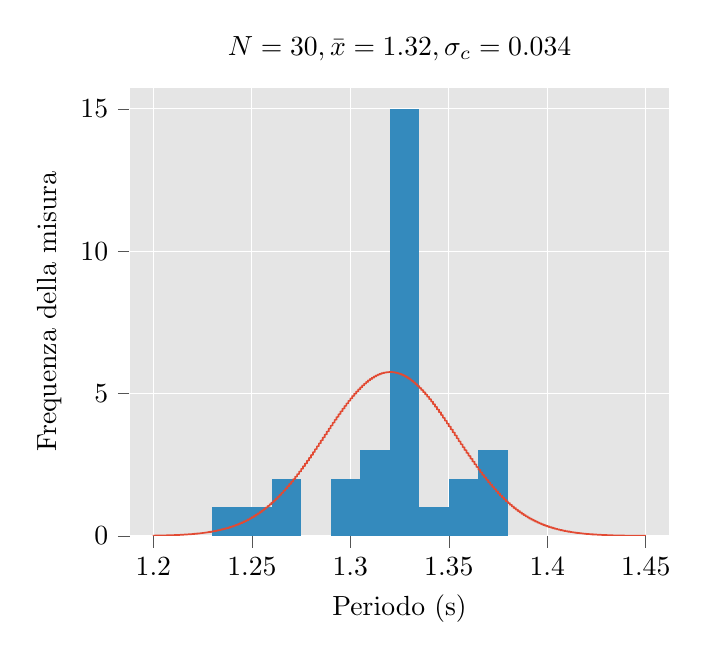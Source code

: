% This file was created by tikzplotlib v0.9.1.
\begin{tikzpicture}

\definecolor{color0}{rgb}{0.204,0.541,0.741}
\definecolor{color1}{rgb}{0.886,0.29,0.2}

\begin{axis}[
axis background/.style={fill=white!89.804!black},
axis line style={white},
tick align=outside,
tick pos=left,
title={\(\displaystyle N=30, \bar{x}=1.32, \sigma_c=0.034\)},
x grid style={white},
xlabel={Periodo (s)},
xmajorgrids,
xmin=1.188, xmax=1.462,
xtick style={color=white!33.333!black},
y grid style={white},
ylabel={Frequenza della misura},
ymajorgrids,
ymin=0, ymax=15.75,
ytick style={color=white!33.333!black}
]
\draw[draw=none,fill=color0,very thin] (axis cs:1.23,0) rectangle (axis cs:1.245,1);
\draw[draw=none,fill=color0,very thin] (axis cs:1.245,0) rectangle (axis cs:1.26,1);
\draw[draw=none,fill=color0,very thin] (axis cs:1.26,0) rectangle (axis cs:1.275,2);
\draw[draw=none,fill=color0,very thin] (axis cs:1.275,0) rectangle (axis cs:1.29,0);
\draw[draw=none,fill=color0,very thin] (axis cs:1.29,0) rectangle (axis cs:1.305,2);
\draw[draw=none,fill=color0,very thin] (axis cs:1.305,0) rectangle (axis cs:1.32,3);
\draw[draw=none,fill=color0,very thin] (axis cs:1.32,0) rectangle (axis cs:1.335,15);
\draw[draw=none,fill=color0,very thin] (axis cs:1.335,0) rectangle (axis cs:1.35,1);
\draw[draw=none,fill=color0,very thin] (axis cs:1.35,0) rectangle (axis cs:1.365,2);
\draw[draw=none,fill=color0,very thin] (axis cs:1.365,0) rectangle (axis cs:1.38,3);
\addplot [semithick, color1]
table {%
1.2 0.009
1.2 0.01
1.201 0.01
1.201 0.01
1.201 0.01
1.201 0.011
1.202 0.011
1.202 0.011
1.202 0.012
1.202 0.012
1.203 0.012
1.203 0.013
1.203 0.013
1.203 0.013
1.204 0.014
1.204 0.014
1.204 0.014
1.204 0.015
1.205 0.015
1.205 0.015
1.205 0.016
1.205 0.016
1.206 0.017
1.206 0.017
1.206 0.017
1.206 0.018
1.207 0.018
1.207 0.019
1.207 0.019
1.207 0.02
1.208 0.02
1.208 0.021
1.208 0.021
1.208 0.022
1.209 0.022
1.209 0.023
1.209 0.024
1.209 0.024
1.21 0.025
1.21 0.025
1.21 0.026
1.21 0.027
1.211 0.027
1.211 0.028
1.211 0.029
1.211 0.029
1.212 0.03
1.212 0.031
1.212 0.032
1.212 0.032
1.213 0.033
1.213 0.034
1.213 0.035
1.213 0.036
1.214 0.037
1.214 0.037
1.214 0.038
1.214 0.039
1.215 0.04
1.215 0.041
1.215 0.042
1.215 0.043
1.216 0.044
1.216 0.045
1.216 0.046
1.216 0.047
1.217 0.048
1.217 0.049
1.217 0.051
1.217 0.052
1.218 0.053
1.218 0.054
1.218 0.055
1.218 0.057
1.219 0.058
1.219 0.059
1.219 0.061
1.219 0.062
1.22 0.063
1.22 0.065
1.22 0.066
1.22 0.068
1.221 0.069
1.221 0.071
1.221 0.073
1.221 0.074
1.222 0.076
1.222 0.077
1.222 0.079
1.222 0.081
1.223 0.083
1.223 0.085
1.223 0.086
1.223 0.088
1.224 0.09
1.224 0.092
1.224 0.094
1.224 0.096
1.225 0.098
1.225 0.1
1.225 0.102
1.225 0.105
1.226 0.107
1.226 0.109
1.226 0.111
1.226 0.114
1.227 0.116
1.227 0.119
1.227 0.121
1.227 0.124
1.228 0.126
1.228 0.129
1.228 0.132
1.228 0.134
1.229 0.137
1.229 0.14
1.229 0.143
1.229 0.146
1.23 0.149
1.23 0.152
1.23 0.155
1.23 0.158
1.231 0.161
1.231 0.164
1.231 0.168
1.231 0.171
1.232 0.174
1.232 0.178
1.232 0.181
1.232 0.185
1.233 0.189
1.233 0.192
1.233 0.196
1.233 0.2
1.234 0.204
1.234 0.208
1.234 0.212
1.234 0.216
1.235 0.22
1.235 0.224
1.235 0.228
1.235 0.233
1.236 0.237
1.236 0.242
1.236 0.246
1.236 0.251
1.237 0.256
1.237 0.26
1.237 0.265
1.237 0.27
1.238 0.275
1.238 0.28
1.238 0.286
1.238 0.291
1.239 0.296
1.239 0.302
1.239 0.307
1.239 0.313
1.24 0.318
1.24 0.324
1.24 0.33
1.24 0.336
1.241 0.342
1.241 0.348
1.241 0.354
1.241 0.36
1.242 0.367
1.242 0.373
1.242 0.38
1.242 0.386
1.243 0.393
1.243 0.4
1.243 0.407
1.243 0.414
1.244 0.421
1.244 0.428
1.244 0.436
1.244 0.443
1.245 0.451
1.245 0.458
1.245 0.466
1.245 0.474
1.246 0.482
1.246 0.49
1.246 0.498
1.246 0.506
1.247 0.515
1.247 0.523
1.247 0.532
1.247 0.54
1.248 0.549
1.248 0.558
1.248 0.567
1.248 0.576
1.249 0.586
1.249 0.595
1.249 0.604
1.249 0.614
1.25 0.624
1.25 0.634
1.25 0.644
1.25 0.654
1.251 0.664
1.251 0.674
1.251 0.685
1.251 0.695
1.252 0.706
1.252 0.717
1.252 0.728
1.252 0.739
1.253 0.75
1.253 0.762
1.253 0.773
1.253 0.785
1.254 0.796
1.254 0.808
1.254 0.82
1.254 0.832
1.255 0.845
1.255 0.857
1.255 0.87
1.255 0.882
1.256 0.895
1.256 0.908
1.256 0.921
1.256 0.934
1.257 0.948
1.257 0.961
1.257 0.975
1.257 0.989
1.258 1.002
1.258 1.016
1.258 1.031
1.258 1.045
1.259 1.059
1.259 1.074
1.259 1.089
1.259 1.104
1.26 1.119
1.26 1.134
1.26 1.149
1.26 1.165
1.261 1.18
1.261 1.196
1.261 1.212
1.261 1.228
1.262 1.244
1.262 1.26
1.262 1.277
1.262 1.293
1.263 1.31
1.263 1.327
1.263 1.344
1.263 1.361
1.264 1.378
1.264 1.396
1.264 1.413
1.264 1.431
1.265 1.449
1.265 1.467
1.265 1.485
1.265 1.503
1.266 1.522
1.266 1.54
1.266 1.559
1.266 1.578
1.267 1.597
1.267 1.616
1.267 1.635
1.267 1.655
1.268 1.674
1.268 1.694
1.268 1.714
1.268 1.734
1.269 1.754
1.269 1.774
1.269 1.794
1.269 1.815
1.27 1.835
1.27 1.856
1.27 1.877
1.27 1.898
1.271 1.919
1.271 1.94
1.271 1.962
1.271 1.983
1.272 2.005
1.272 2.027
1.272 2.049
1.272 2.071
1.273 2.093
1.273 2.115
1.273 2.137
1.273 2.16
1.274 2.182
1.274 2.205
1.274 2.228
1.274 2.251
1.275 2.274
1.275 2.297
1.275 2.32
1.275 2.344
1.276 2.367
1.276 2.391
1.276 2.414
1.276 2.438
1.277 2.462
1.277 2.486
1.277 2.51
1.277 2.534
1.278 2.558
1.278 2.583
1.278 2.607
1.278 2.632
1.279 2.656
1.279 2.681
1.279 2.706
1.279 2.73
1.28 2.755
1.28 2.78
1.28 2.805
1.28 2.83
1.281 2.856
1.281 2.881
1.281 2.906
1.281 2.931
1.282 2.957
1.282 2.982
1.282 3.008
1.282 3.033
1.283 3.059
1.283 3.085
1.283 3.11
1.283 3.136
1.284 3.162
1.284 3.188
1.284 3.214
1.284 3.239
1.285 3.265
1.285 3.291
1.285 3.317
1.285 3.343
1.286 3.369
1.286 3.395
1.286 3.421
1.286 3.447
1.287 3.473
1.287 3.499
1.287 3.525
1.287 3.551
1.288 3.577
1.288 3.603
1.288 3.629
1.288 3.655
1.289 3.681
1.289 3.707
1.289 3.733
1.289 3.759
1.29 3.785
1.29 3.81
1.29 3.836
1.29 3.862
1.291 3.888
1.291 3.913
1.291 3.939
1.291 3.964
1.292 3.99
1.292 4.015
1.292 4.041
1.292 4.066
1.293 4.091
1.293 4.116
1.293 4.141
1.293 4.166
1.294 4.191
1.294 4.216
1.294 4.241
1.294 4.265
1.295 4.29
1.295 4.314
1.295 4.339
1.295 4.363
1.296 4.387
1.296 4.411
1.296 4.435
1.296 4.459
1.297 4.483
1.297 4.506
1.297 4.53
1.297 4.553
1.298 4.576
1.298 4.599
1.298 4.622
1.298 4.645
1.299 4.667
1.299 4.69
1.299 4.712
1.299 4.734
1.3 4.756
1.3 4.778
1.3 4.8
1.3 4.821
1.301 4.842
1.301 4.864
1.301 4.884
1.301 4.905
1.302 4.926
1.302 4.946
1.302 4.966
1.302 4.986
1.303 5.006
1.303 5.026
1.303 5.045
1.303 5.064
1.304 5.083
1.304 5.102
1.304 5.121
1.304 5.139
1.305 5.157
1.305 5.175
1.305 5.193
1.305 5.21
1.306 5.227
1.306 5.244
1.306 5.261
1.306 5.277
1.307 5.294
1.307 5.31
1.307 5.326
1.307 5.341
1.308 5.356
1.308 5.371
1.308 5.386
1.308 5.401
1.309 5.415
1.309 5.429
1.309 5.442
1.309 5.456
1.31 5.469
1.31 5.482
1.31 5.494
1.31 5.507
1.311 5.519
1.311 5.531
1.311 5.542
1.311 5.553
1.312 5.564
1.312 5.575
1.312 5.585
1.312 5.595
1.313 5.605
1.313 5.614
1.313 5.624
1.313 5.632
1.314 5.641
1.314 5.649
1.314 5.657
1.314 5.665
1.315 5.672
1.315 5.679
1.315 5.686
1.315 5.692
1.316 5.699
1.316 5.704
1.316 5.71
1.316 5.715
1.317 5.72
1.317 5.725
1.317 5.729
1.317 5.733
1.318 5.736
1.318 5.74
1.318 5.743
1.318 5.745
1.319 5.748
1.319 5.75
1.319 5.751
1.319 5.753
1.32 5.754
1.32 5.755
1.32 5.755
1.32 5.755
1.321 5.755
1.321 5.754
1.321 5.754
1.321 5.752
1.322 5.751
1.322 5.749
1.322 5.747
1.322 5.744
1.323 5.742
1.323 5.739
1.323 5.735
1.323 5.732
1.324 5.728
1.324 5.723
1.324 5.719
1.324 5.714
1.325 5.708
1.325 5.703
1.325 5.697
1.325 5.691
1.326 5.684
1.326 5.677
1.326 5.67
1.326 5.663
1.327 5.655
1.327 5.647
1.327 5.638
1.327 5.63
1.328 5.621
1.328 5.612
1.328 5.602
1.328 5.592
1.329 5.582
1.329 5.572
1.329 5.561
1.329 5.55
1.33 5.539
1.33 5.527
1.33 5.515
1.33 5.503
1.331 5.491
1.331 5.478
1.331 5.465
1.331 5.452
1.332 5.438
1.332 5.425
1.332 5.411
1.332 5.396
1.333 5.382
1.333 5.367
1.333 5.352
1.333 5.336
1.334 5.321
1.334 5.305
1.334 5.289
1.334 5.273
1.335 5.256
1.335 5.239
1.335 5.222
1.335 5.205
1.336 5.187
1.336 5.17
1.336 5.152
1.336 5.134
1.337 5.115
1.337 5.097
1.337 5.078
1.337 5.059
1.338 5.039
1.338 5.02
1.338 5.0
1.338 4.98
1.339 4.96
1.339 4.94
1.339 4.92
1.339 4.899
1.34 4.878
1.34 4.857
1.34 4.836
1.34 4.815
1.341 4.793
1.341 4.772
1.341 4.75
1.341 4.728
1.342 4.705
1.342 4.683
1.342 4.661
1.342 4.638
1.343 4.615
1.343 4.592
1.343 4.569
1.343 4.546
1.344 4.523
1.344 4.499
1.344 4.476
1.344 4.452
1.345 4.428
1.345 4.404
1.345 4.38
1.345 4.356
1.346 4.332
1.346 4.307
1.346 4.283
1.346 4.258
1.347 4.234
1.347 4.209
1.347 4.184
1.347 4.159
1.348 4.134
1.348 4.109
1.348 4.084
1.348 4.058
1.349 4.033
1.349 4.008
1.349 3.982
1.349 3.957
1.35 3.931
1.35 3.906
1.35 3.88
1.35 3.854
1.351 3.829
1.351 3.803
1.351 3.777
1.351 3.751
1.352 3.725
1.352 3.699
1.352 3.673
1.352 3.647
1.353 3.621
1.353 3.595
1.353 3.569
1.353 3.543
1.354 3.517
1.354 3.491
1.354 3.465
1.354 3.439
1.355 3.413
1.355 3.387
1.355 3.361
1.355 3.335
1.356 3.309
1.356 3.284
1.356 3.258
1.356 3.232
1.357 3.206
1.357 3.18
1.357 3.154
1.357 3.128
1.358 3.103
1.358 3.077
1.358 3.051
1.358 3.026
1.359 3.0
1.359 2.975
1.359 2.949
1.359 2.924
1.36 2.899
1.36 2.873
1.36 2.848
1.36 2.823
1.361 2.798
1.361 2.773
1.361 2.748
1.361 2.723
1.362 2.698
1.362 2.674
1.362 2.649
1.362 2.624
1.363 2.6
1.363 2.576
1.363 2.551
1.363 2.527
1.364 2.503
1.364 2.479
1.364 2.455
1.364 2.431
1.365 2.407
1.365 2.384
1.365 2.36
1.365 2.337
1.366 2.313
1.366 2.29
1.366 2.267
1.366 2.244
1.367 2.221
1.367 2.198
1.367 2.176
1.367 2.153
1.368 2.131
1.368 2.108
1.368 2.086
1.368 2.064
1.369 2.042
1.369 2.02
1.369 1.999
1.369 1.977
1.37 1.955
1.37 1.934
1.37 1.913
1.37 1.892
1.371 1.871
1.371 1.85
1.371 1.829
1.371 1.809
1.372 1.788
1.372 1.768
1.372 1.748
1.372 1.728
1.373 1.708
1.373 1.688
1.373 1.668
1.373 1.649
1.374 1.63
1.374 1.61
1.374 1.591
1.374 1.572
1.375 1.554
1.375 1.535
1.375 1.516
1.375 1.498
1.376 1.48
1.376 1.462
1.376 1.444
1.376 1.426
1.377 1.408
1.377 1.391
1.377 1.373
1.377 1.356
1.378 1.339
1.378 1.322
1.378 1.305
1.378 1.288
1.379 1.272
1.379 1.255
1.379 1.239
1.379 1.223
1.38 1.207
1.38 1.191
1.38 1.176
1.38 1.16
1.381 1.145
1.381 1.129
1.381 1.114
1.381 1.099
1.382 1.084
1.382 1.07
1.382 1.055
1.382 1.041
1.383 1.026
1.383 1.012
1.383 0.998
1.383 0.984
1.384 0.971
1.384 0.957
1.384 0.944
1.384 0.93
1.385 0.917
1.385 0.904
1.385 0.891
1.385 0.879
1.386 0.866
1.386 0.853
1.386 0.841
1.386 0.829
1.387 0.817
1.387 0.805
1.387 0.793
1.387 0.781
1.388 0.77
1.388 0.758
1.388 0.747
1.388 0.736
1.389 0.725
1.389 0.714
1.389 0.703
1.389 0.692
1.39 0.682
1.39 0.671
1.39 0.661
1.39 0.651
1.391 0.641
1.391 0.631
1.391 0.621
1.391 0.611
1.392 0.602
1.392 0.592
1.392 0.583
1.392 0.574
1.393 0.564
1.393 0.555
1.393 0.547
1.393 0.538
1.394 0.529
1.394 0.521
1.394 0.512
1.394 0.504
1.395 0.496
1.395 0.487
1.395 0.479
1.395 0.471
1.396 0.464
1.396 0.456
1.396 0.448
1.396 0.441
1.397 0.433
1.397 0.426
1.397 0.419
1.397 0.412
1.398 0.405
1.398 0.398
1.398 0.391
1.398 0.384
1.399 0.378
1.399 0.371
1.399 0.365
1.399 0.359
1.4 0.352
1.4 0.346
1.4 0.34
1.4 0.334
1.401 0.328
1.401 0.322
1.401 0.317
1.401 0.311
1.402 0.305
1.402 0.3
1.402 0.295
1.402 0.289
1.403 0.284
1.403 0.279
1.403 0.274
1.403 0.269
1.404 0.264
1.404 0.259
1.404 0.254
1.404 0.25
1.405 0.245
1.405 0.24
1.405 0.236
1.405 0.231
1.406 0.227
1.406 0.223
1.406 0.219
1.406 0.215
1.407 0.21
1.407 0.206
1.407 0.203
1.407 0.199
1.408 0.195
1.408 0.191
1.408 0.187
1.408 0.184
1.409 0.18
1.409 0.177
1.409 0.173
1.409 0.17
1.41 0.167
1.41 0.163
1.41 0.16
1.41 0.157
1.411 0.154
1.411 0.151
1.411 0.148
1.411 0.145
1.412 0.142
1.412 0.139
1.412 0.136
1.412 0.133
1.413 0.131
1.413 0.128
1.413 0.125
1.413 0.123
1.414 0.12
1.414 0.118
1.414 0.115
1.414 0.113
1.415 0.111
1.415 0.108
1.415 0.106
1.415 0.104
1.416 0.102
1.416 0.1
1.416 0.098
1.416 0.096
1.417 0.094
1.417 0.092
1.417 0.09
1.417 0.088
1.418 0.086
1.418 0.084
1.418 0.082
1.418 0.08
1.419 0.079
1.419 0.077
1.419 0.075
1.419 0.074
1.42 0.072
1.42 0.07
1.42 0.069
1.42 0.067
1.421 0.066
1.421 0.064
1.421 0.063
1.421 0.062
1.422 0.06
1.422 0.059
1.422 0.058
1.422 0.056
1.423 0.055
1.423 0.054
1.423 0.053
1.423 0.051
1.424 0.05
1.424 0.049
1.424 0.048
1.424 0.047
1.425 0.046
1.425 0.045
1.425 0.044
1.425 0.043
1.426 0.042
1.426 0.041
1.426 0.04
1.426 0.039
1.427 0.038
1.427 0.037
1.427 0.036
1.427 0.035
1.428 0.035
1.428 0.034
1.428 0.033
1.428 0.032
1.429 0.031
1.429 0.031
1.429 0.03
1.429 0.029
1.43 0.029
1.43 0.028
1.43 0.027
1.43 0.027
1.431 0.026
1.431 0.025
1.431 0.025
1.431 0.024
1.432 0.023
1.432 0.023
1.432 0.022
1.432 0.022
1.433 0.021
1.433 0.021
1.433 0.02
1.433 0.02
1.434 0.019
1.434 0.019
1.434 0.018
1.434 0.018
1.435 0.017
1.435 0.017
1.435 0.016
1.435 0.016
1.436 0.016
1.436 0.015
1.436 0.015
1.436 0.015
1.437 0.014
1.437 0.014
1.437 0.013
1.437 0.013
1.438 0.013
1.438 0.012
1.438 0.012
1.438 0.012
1.439 0.011
1.439 0.011
1.439 0.011
1.439 0.011
1.44 0.01
1.44 0.01
1.44 0.01
1.44 0.01
1.441 0.009
1.441 0.009
1.441 0.009
1.441 0.009
1.442 0.008
1.442 0.008
1.442 0.008
1.442 0.008
1.443 0.007
1.443 0.007
1.443 0.007
1.443 0.007
1.444 0.007
1.444 0.007
1.444 0.006
1.444 0.006
1.445 0.006
1.445 0.006
1.445 0.006
1.445 0.006
1.446 0.005
1.446 0.005
1.446 0.005
1.446 0.005
1.447 0.005
1.447 0.005
1.447 0.005
1.447 0.004
1.448 0.004
1.448 0.004
1.448 0.004
1.448 0.004
1.449 0.004
1.449 0.004
1.449 0.004
1.449 0.004
1.45 0.003
1.45 0.003
};
\end{axis}

\end{tikzpicture}
